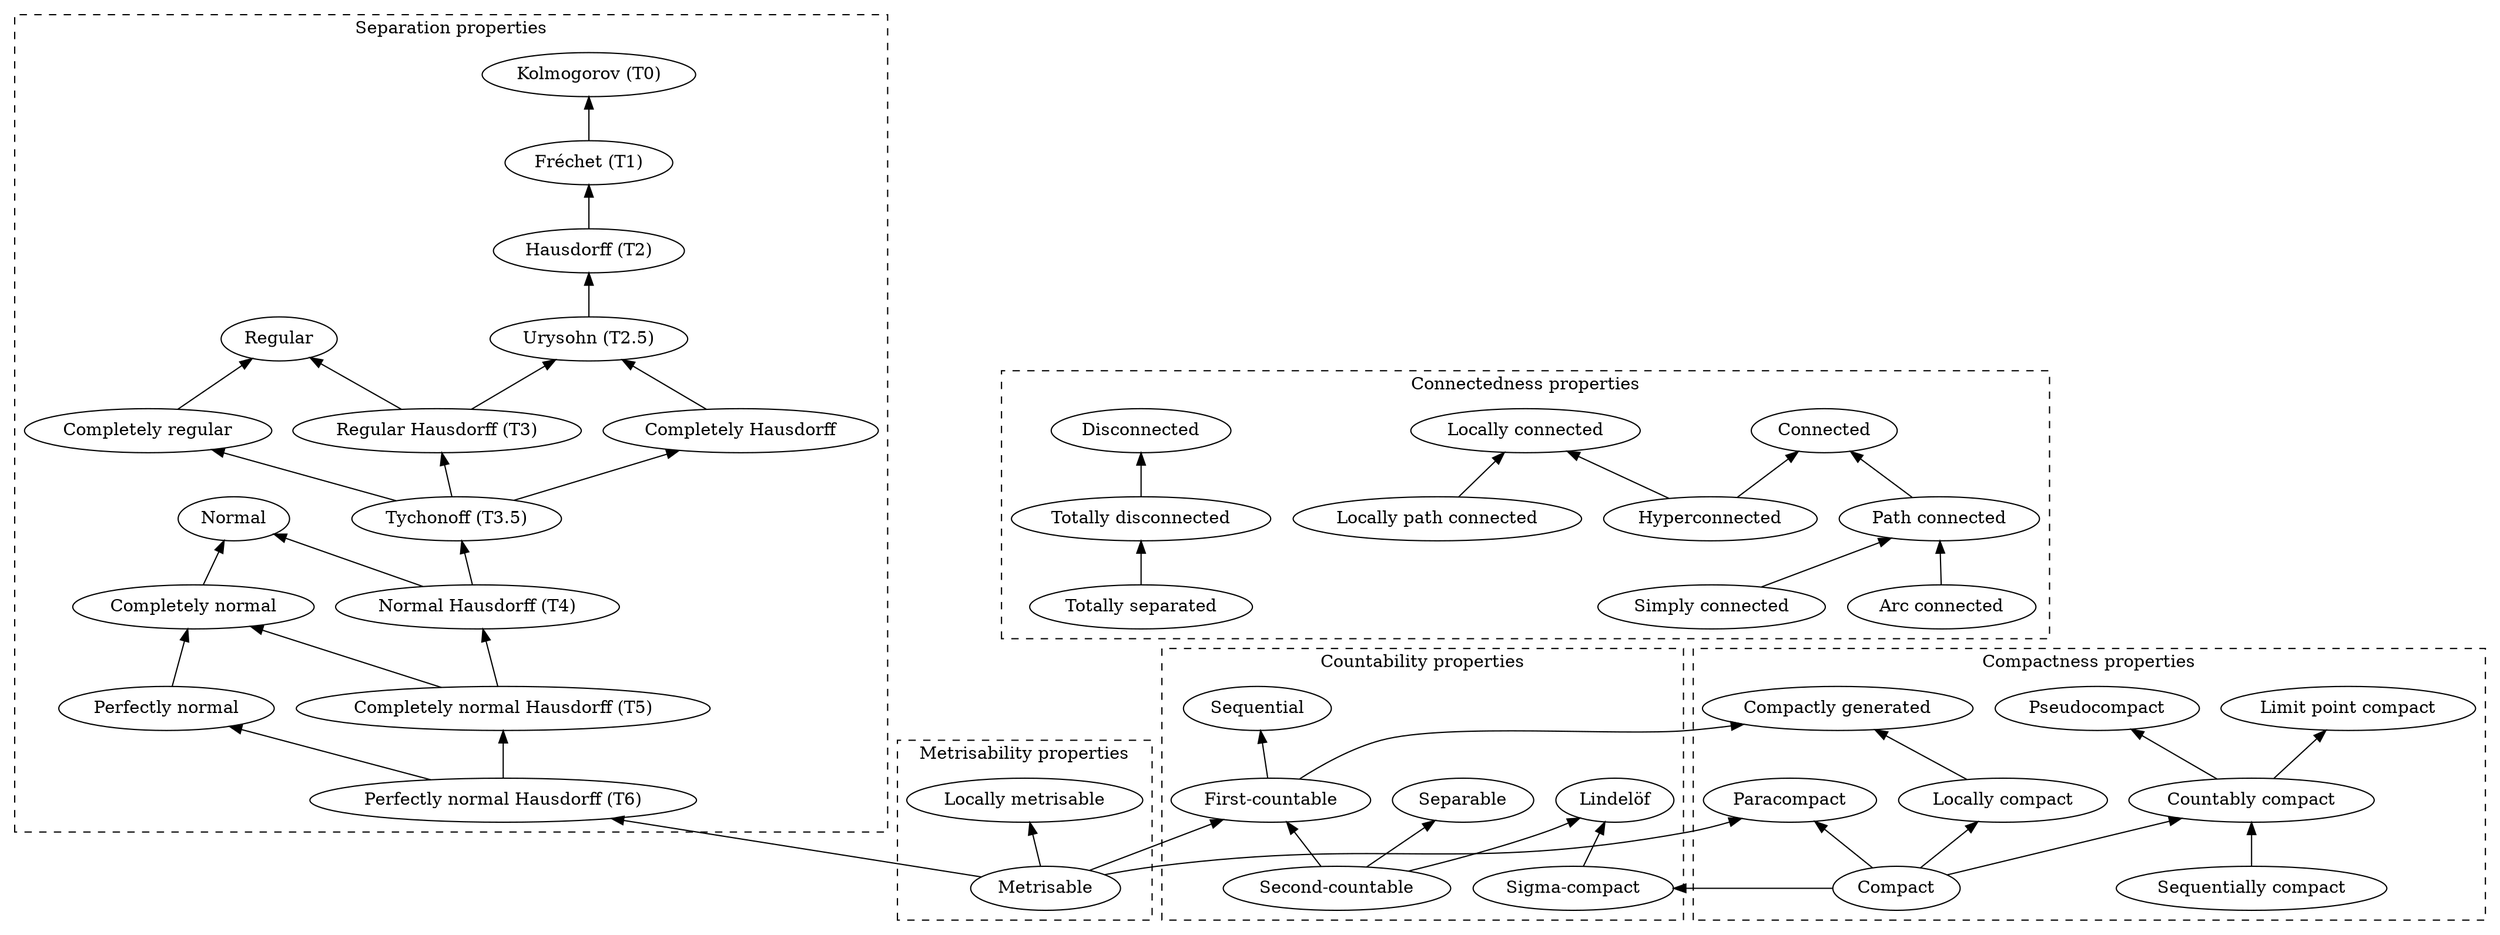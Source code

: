 digraph Top {
    page = "36, 24";
    rankdir = BT

    /* {rank = source;
    fontsize = 20;
    shape = plaintext;
    Topology;} */

    subgraph cluster_separation {
        label = "Separation properties";
	labelloc = b;
	color = black;
	style = dashed;

	norm [label = "Normal"];
	comp_norm [label = "Completely normal"];
	perf_norm [label = "Perfectly normal"];
	reg [label = "Regular"];
	comp_reg [label = "Completely regular"];
	t0 [label="Kolmogorov (T0)"];
    	t1 [label="Fréchet (T1)"];
    	hausd [label = "Hausdorff (T2)"];
    	t25 [label="Urysohn (T2.5)"];
	t3 [label = "Regular Hausdorff (T3)"];
	tych [label = "Tychonoff (T3.5)"];
	comp_hausd [label = "Completely Hausdorff"];
	comp_norm_hausd [label = "Completely normal Hausdorff (T5)"];
	perf_norm_hausd [label = "Perfectly normal Hausdorff (T6)"];
	norm_hausd [label = "Normal Hausdorff (T4)"];

	tych -> t3 -> t25 -> hausd -> t1 -> t0;
	tych -> comp_hausd -> t25;
	comp_reg -> reg;
	t3 -> reg;
	tych -> comp_reg;
	perf_norm_hausd -> comp_norm_hausd -> norm_hausd -> tych;
	perf_norm -> comp_norm -> norm;
	norm_hausd -> norm;
	comp_norm_hausd -> comp_norm;
	perf_norm_hausd -> perf_norm;
    }
    
    subgraph cluster_metrisable {
        label = "Metrisability properties";
	labelloc = b;
	color = black;
	style = dashed;

	metr [label = "Metrisable"];
	loc_metr [label = "Locally metrisable"];

	metr -> loc_metr;
    }

    subgraph cluster_countability {
        label = "Countability properties";
	labelloc = b;
	color = black;
	style = dashed;

	seq [label = "Sequential"];
	first_count [label = "First-countable"];
	second_count [label = "Second-countable"];
	sep [label = "Separable"];
	lind [label = "Lindelöf"];
	sigma_compact [label = "Sigma-compact"];

	second_count -> first_count -> seq;
	second_count -> sep;
	second_count -> lind;
	sigma_compact -> lind;
    }

    subgraph cluster_compactness {
        label = "Compactness properties";
	labelloc = b;
	color = black;
	style = dashed;

	loc_compact [label = "Locally compact"];
	compact [label = "Compact"];
	count_compact [label = "Countably compact"];
	lim_point_compact [label = "Limit point compact"];
	pseud_compact [label = "Pseudocompact"];
	seq_compact [label = "Sequentially compact"];
	paracompact [label = "Paracompact"];
	compact_gen [label = "Compactly generated"];

	compact -> count_compact -> lim_point_compact;
	seq_compact -> count_compact -> pseud_compact;
	compact -> paracompact;
	compact -> loc_compact -> compact_gen;
    }

    compact -> sigma_compact;
    first_count -> compact_gen;
    metr -> first_count;
    metr -> paracompact;
    metr -> perf_norm_hausd;

    subgraph cluster_connected {
        label = "Connectedness properties";
	labelloc = b;
	color = black;
	style = dashed;

	conn [label="Connected"];
	path_conn [label = "Path connected"];
	arc_conn [label = "Arc connected"];
	simp_conn [label = "Simply connected"];
	/* ultraconn [label = "Ultraconnected"]; */
	hyperconn [label = "Hyperconnected"];
	loc_path_conn [label = "Locally path connected"];
	loc_conn [label = "Locally connected"];
	disconn [label = "Disconnected"];
	tot_disconn [label = "Totally disconnected"];
	tot_sep [label = "Totally separated"];

	arc_conn -> path_conn -> conn;
	simp_conn -> path_conn;
	/* ultraconn -> path_conn; */
	hyperconn -> conn;
	loc_path_conn -> loc_conn;
	hyperconn -> loc_conn;
	tot_sep -> tot_disconn -> disconn;
    }

    /* ultraconn -> norm;
    ultraconn -> pseud_compact;
    ultraconn -> lim_point_compact; */

    /* loc_metr -> perf_norm_hausd [style = invis];
    seq -> tych [style = invis];
    compact_gen -> tych [style = invis];
    pseud_compact -> tych [style = invis];
    lim_point_compact -> tych [style = invis]; */
    /* loc_conn -> perf_norm_hausd [style = invis];
    conn -> perf_norm_hausd [style = invis];
    disconn -> perf_norm_hausd [style = invis];
    tot_disconn -> perf_norm_hausd [style = invis];
    path_conn -> perf_norm_hausd [style = invis];
    hyperconn -> perf_norm_hausd [style = invis];
    loc_path_conn -> perf_norm_hausd [style = invis]; */

    loc_metr -> tot_sep [style = invis];
    seq -> tot_sep [style = invis];
}